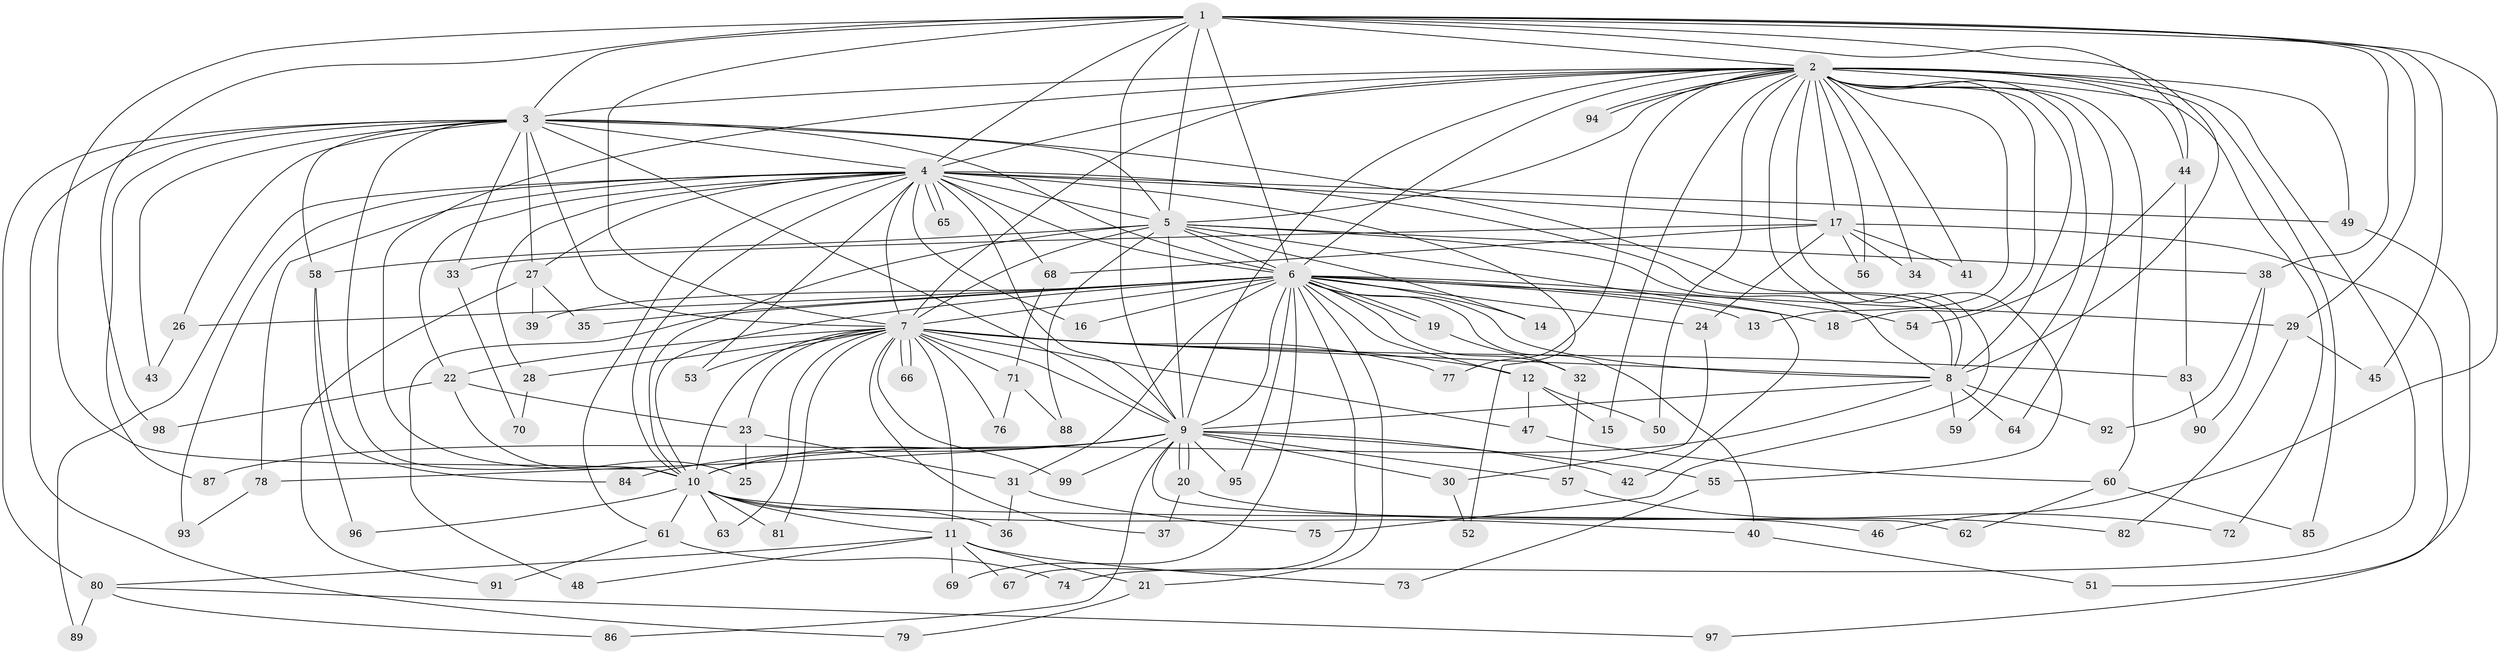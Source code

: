 // Generated by graph-tools (version 1.1) at 2025/46/03/09/25 04:46:44]
// undirected, 99 vertices, 223 edges
graph export_dot {
graph [start="1"]
  node [color=gray90,style=filled];
  1;
  2;
  3;
  4;
  5;
  6;
  7;
  8;
  9;
  10;
  11;
  12;
  13;
  14;
  15;
  16;
  17;
  18;
  19;
  20;
  21;
  22;
  23;
  24;
  25;
  26;
  27;
  28;
  29;
  30;
  31;
  32;
  33;
  34;
  35;
  36;
  37;
  38;
  39;
  40;
  41;
  42;
  43;
  44;
  45;
  46;
  47;
  48;
  49;
  50;
  51;
  52;
  53;
  54;
  55;
  56;
  57;
  58;
  59;
  60;
  61;
  62;
  63;
  64;
  65;
  66;
  67;
  68;
  69;
  70;
  71;
  72;
  73;
  74;
  75;
  76;
  77;
  78;
  79;
  80;
  81;
  82;
  83;
  84;
  85;
  86;
  87;
  88;
  89;
  90;
  91;
  92;
  93;
  94;
  95;
  96;
  97;
  98;
  99;
  1 -- 2;
  1 -- 3;
  1 -- 4;
  1 -- 5;
  1 -- 6;
  1 -- 7;
  1 -- 8;
  1 -- 9;
  1 -- 10;
  1 -- 29;
  1 -- 38;
  1 -- 44;
  1 -- 45;
  1 -- 46;
  1 -- 98;
  2 -- 3;
  2 -- 4;
  2 -- 5;
  2 -- 6;
  2 -- 7;
  2 -- 8;
  2 -- 9;
  2 -- 10;
  2 -- 13;
  2 -- 15;
  2 -- 17;
  2 -- 18;
  2 -- 34;
  2 -- 41;
  2 -- 44;
  2 -- 49;
  2 -- 50;
  2 -- 55;
  2 -- 56;
  2 -- 59;
  2 -- 60;
  2 -- 64;
  2 -- 72;
  2 -- 74;
  2 -- 75;
  2 -- 77;
  2 -- 85;
  2 -- 94;
  2 -- 94;
  3 -- 4;
  3 -- 5;
  3 -- 6;
  3 -- 7;
  3 -- 8;
  3 -- 9;
  3 -- 10;
  3 -- 26;
  3 -- 27;
  3 -- 33;
  3 -- 43;
  3 -- 58;
  3 -- 79;
  3 -- 80;
  3 -- 87;
  4 -- 5;
  4 -- 6;
  4 -- 7;
  4 -- 8;
  4 -- 9;
  4 -- 10;
  4 -- 16;
  4 -- 17;
  4 -- 22;
  4 -- 27;
  4 -- 28;
  4 -- 49;
  4 -- 52;
  4 -- 53;
  4 -- 61;
  4 -- 65;
  4 -- 65;
  4 -- 68;
  4 -- 78;
  4 -- 89;
  4 -- 93;
  5 -- 6;
  5 -- 7;
  5 -- 8;
  5 -- 9;
  5 -- 10;
  5 -- 14;
  5 -- 38;
  5 -- 42;
  5 -- 58;
  5 -- 88;
  6 -- 7;
  6 -- 8;
  6 -- 9;
  6 -- 10;
  6 -- 12;
  6 -- 13;
  6 -- 14;
  6 -- 16;
  6 -- 18;
  6 -- 19;
  6 -- 19;
  6 -- 21;
  6 -- 24;
  6 -- 26;
  6 -- 29;
  6 -- 31;
  6 -- 32;
  6 -- 35;
  6 -- 39;
  6 -- 40;
  6 -- 48;
  6 -- 54;
  6 -- 67;
  6 -- 69;
  6 -- 95;
  7 -- 8;
  7 -- 9;
  7 -- 10;
  7 -- 11;
  7 -- 12;
  7 -- 22;
  7 -- 23;
  7 -- 28;
  7 -- 37;
  7 -- 47;
  7 -- 53;
  7 -- 63;
  7 -- 66;
  7 -- 66;
  7 -- 71;
  7 -- 76;
  7 -- 77;
  7 -- 81;
  7 -- 83;
  7 -- 99;
  8 -- 9;
  8 -- 10;
  8 -- 59;
  8 -- 64;
  8 -- 92;
  9 -- 10;
  9 -- 20;
  9 -- 20;
  9 -- 30;
  9 -- 42;
  9 -- 55;
  9 -- 57;
  9 -- 62;
  9 -- 78;
  9 -- 84;
  9 -- 86;
  9 -- 87;
  9 -- 95;
  9 -- 99;
  10 -- 11;
  10 -- 36;
  10 -- 40;
  10 -- 46;
  10 -- 61;
  10 -- 63;
  10 -- 81;
  10 -- 96;
  11 -- 21;
  11 -- 48;
  11 -- 67;
  11 -- 69;
  11 -- 73;
  11 -- 80;
  12 -- 15;
  12 -- 47;
  12 -- 50;
  17 -- 24;
  17 -- 33;
  17 -- 34;
  17 -- 41;
  17 -- 56;
  17 -- 68;
  17 -- 97;
  19 -- 32;
  20 -- 37;
  20 -- 82;
  21 -- 79;
  22 -- 23;
  22 -- 25;
  22 -- 98;
  23 -- 25;
  23 -- 31;
  24 -- 30;
  26 -- 43;
  27 -- 35;
  27 -- 39;
  27 -- 91;
  28 -- 70;
  29 -- 45;
  29 -- 82;
  30 -- 52;
  31 -- 36;
  31 -- 75;
  32 -- 57;
  33 -- 70;
  38 -- 90;
  38 -- 92;
  40 -- 51;
  44 -- 54;
  44 -- 83;
  47 -- 60;
  49 -- 51;
  55 -- 73;
  57 -- 72;
  58 -- 84;
  58 -- 96;
  60 -- 62;
  60 -- 85;
  61 -- 74;
  61 -- 91;
  68 -- 71;
  71 -- 76;
  71 -- 88;
  78 -- 93;
  80 -- 86;
  80 -- 89;
  80 -- 97;
  83 -- 90;
}
